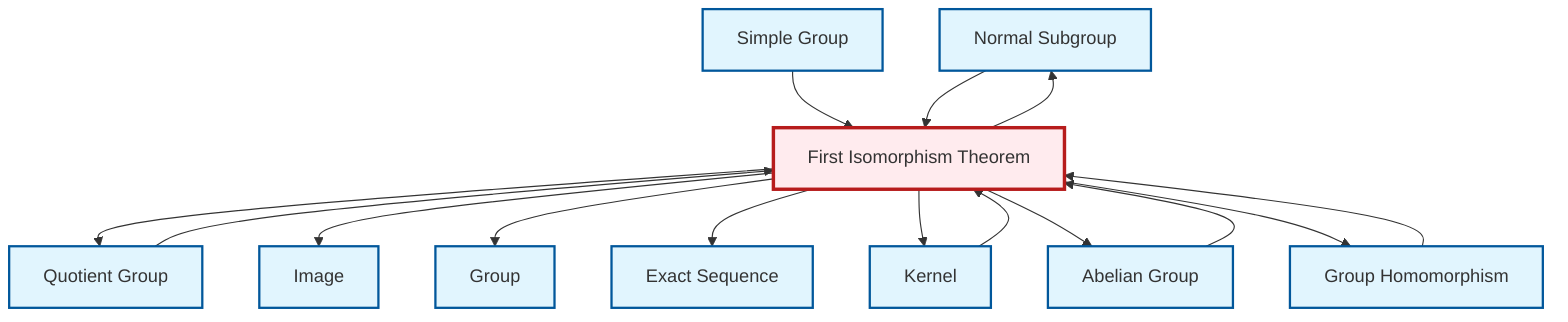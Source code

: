 graph TD
    classDef definition fill:#e1f5fe,stroke:#01579b,stroke-width:2px
    classDef theorem fill:#f3e5f5,stroke:#4a148c,stroke-width:2px
    classDef axiom fill:#fff3e0,stroke:#e65100,stroke-width:2px
    classDef example fill:#e8f5e9,stroke:#1b5e20,stroke-width:2px
    classDef current fill:#ffebee,stroke:#b71c1c,stroke-width:3px
    def-exact-sequence["Exact Sequence"]:::definition
    def-normal-subgroup["Normal Subgroup"]:::definition
    def-image["Image"]:::definition
    def-kernel["Kernel"]:::definition
    def-homomorphism["Group Homomorphism"]:::definition
    def-abelian-group["Abelian Group"]:::definition
    thm-first-isomorphism["First Isomorphism Theorem"]:::theorem
    def-simple-group["Simple Group"]:::definition
    def-group["Group"]:::definition
    def-quotient-group["Quotient Group"]:::definition
    thm-first-isomorphism --> def-quotient-group
    thm-first-isomorphism --> def-normal-subgroup
    def-quotient-group --> thm-first-isomorphism
    thm-first-isomorphism --> def-image
    def-abelian-group --> thm-first-isomorphism
    thm-first-isomorphism --> def-group
    def-homomorphism --> thm-first-isomorphism
    thm-first-isomorphism --> def-exact-sequence
    thm-first-isomorphism --> def-kernel
    def-simple-group --> thm-first-isomorphism
    thm-first-isomorphism --> def-abelian-group
    def-kernel --> thm-first-isomorphism
    thm-first-isomorphism --> def-homomorphism
    def-normal-subgroup --> thm-first-isomorphism
    class thm-first-isomorphism current